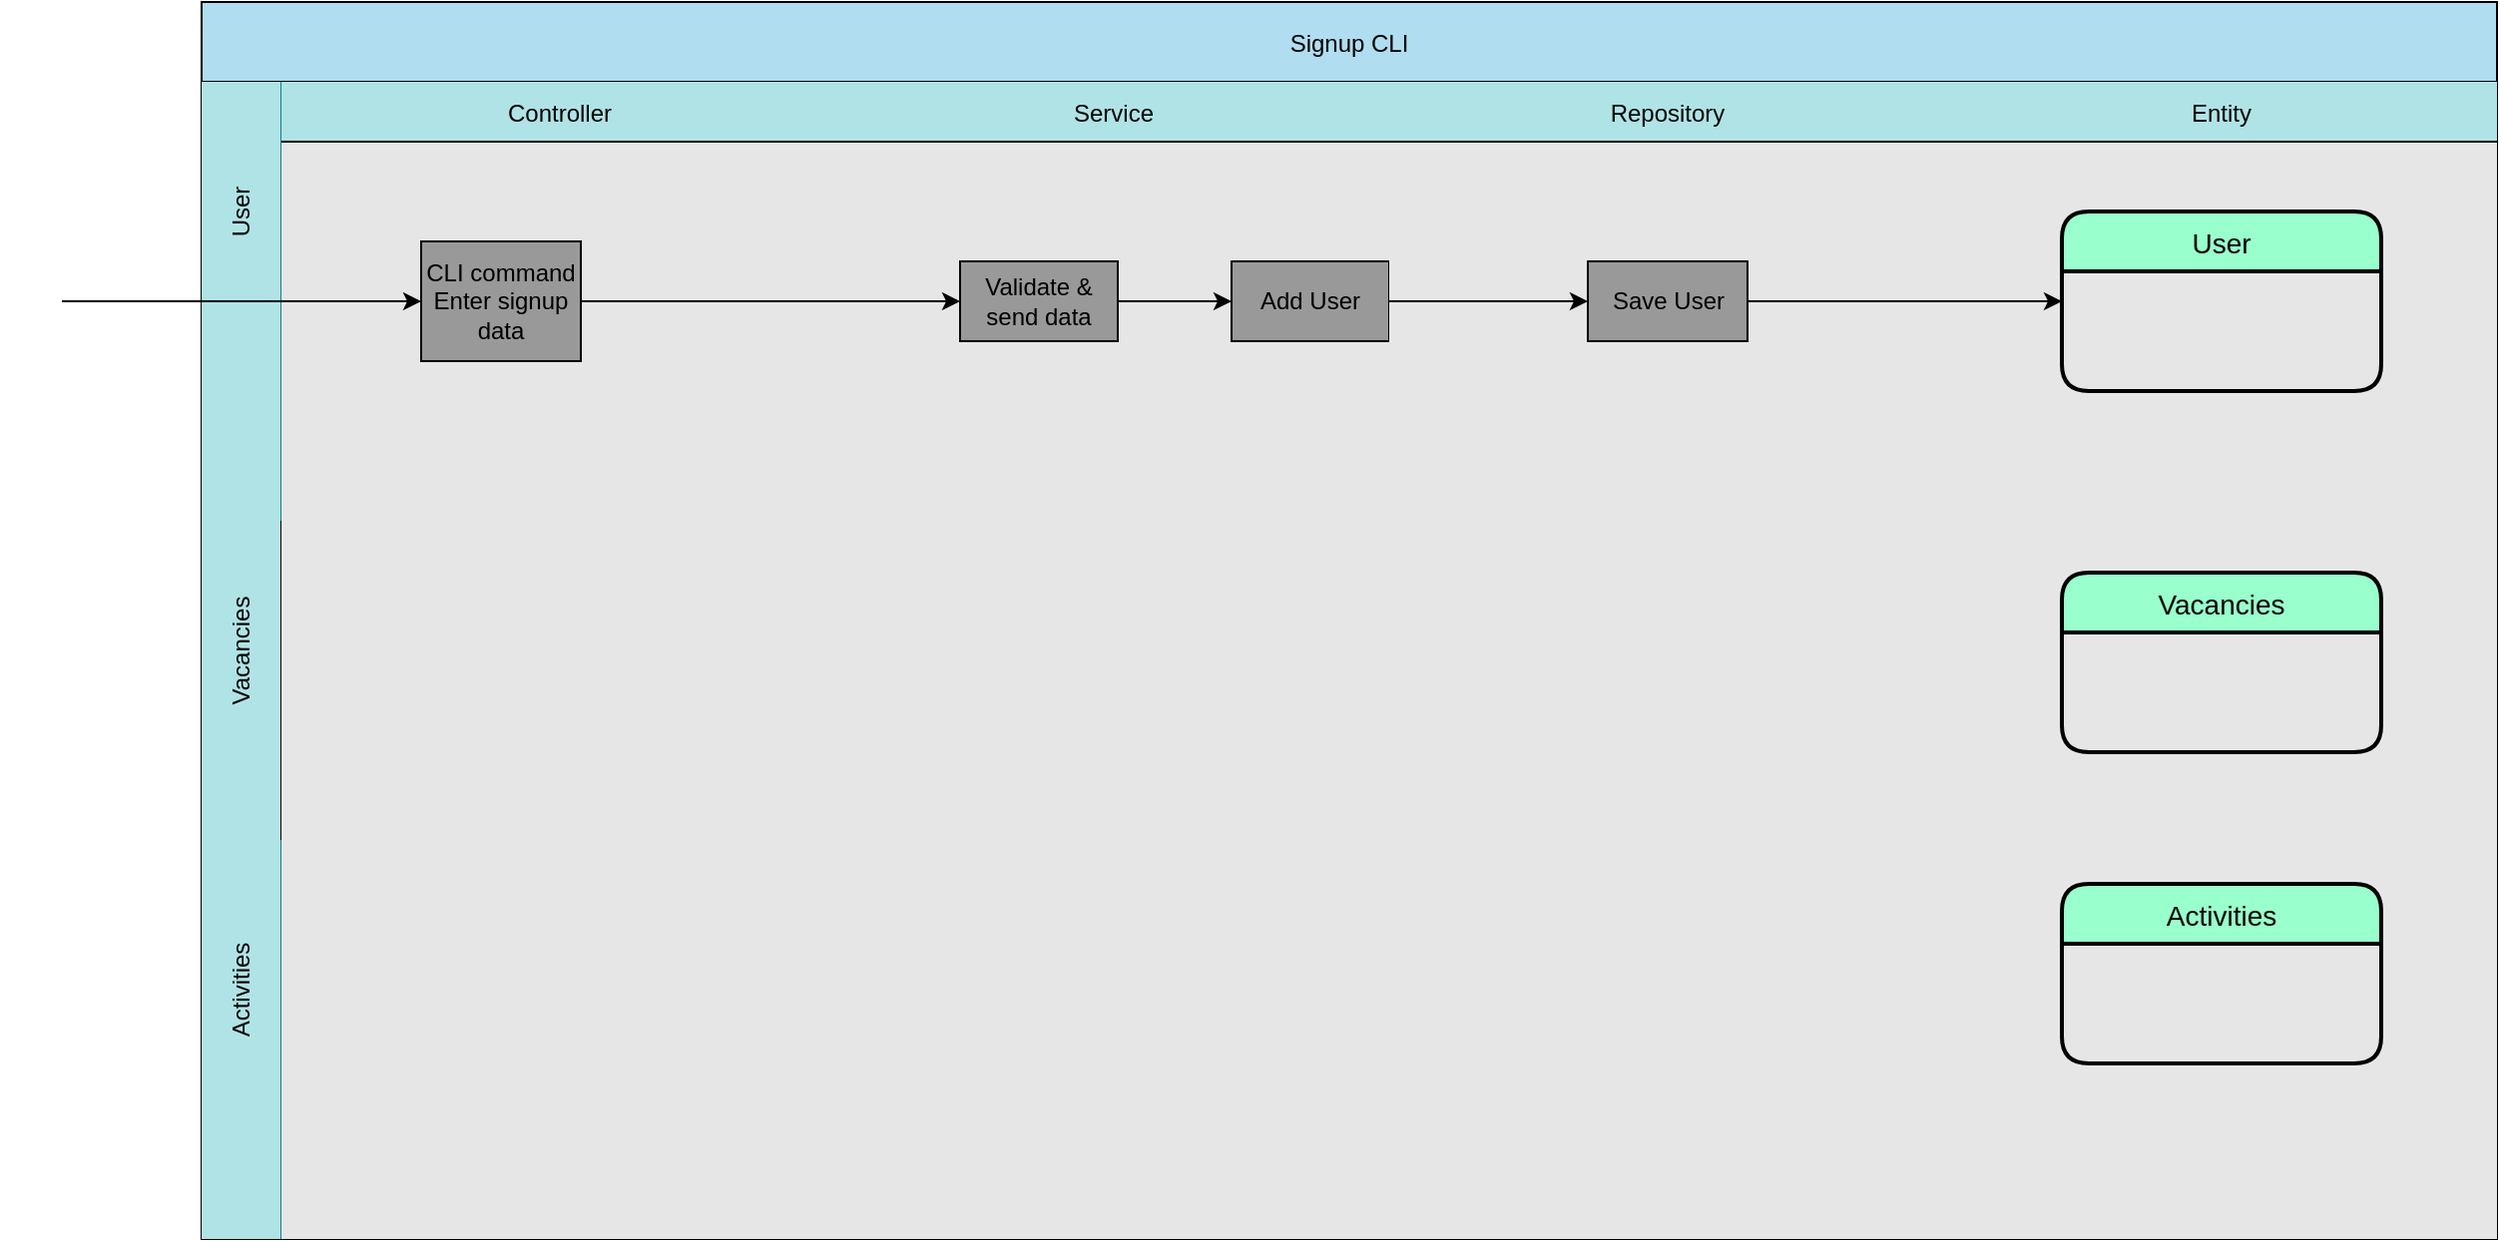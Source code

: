 <mxfile>
    <diagram id="emAOhAam9ttTufPD9syf" name="Page-1">
        <mxGraphModel dx="1563" dy="571" grid="1" gridSize="10" guides="1" tooltips="1" connect="1" arrows="1" fold="1" page="1" pageScale="1" pageWidth="850" pageHeight="1100" math="0" shadow="0">
            <root>
                <mxCell id="0"/>
                <mxCell id="1" parent="0"/>
                <mxCell id="2" value="Signup CLI" style="shape=table;childLayout=tableLayout;startSize=40;collapsible=0;recursiveResize=0;expand=0;fillColor=#b1ddf0;strokeColor=#000000;fontColor=#000000;" parent="1" vertex="1">
                    <mxGeometry x="-60" y="10" width="1150" height="620" as="geometry"/>
                </mxCell>
                <mxCell id="3" value="" style="shape=tableRow;horizontal=0;swimlaneHead=0;swimlaneBody=0;top=0;left=0;bottom=0;right=0;dropTarget=0;fontStyle=0;fillColor=#b0e3e6;points=[[0,0.5],[1,0.5]];portConstraint=eastwest;startSize=40;collapsible=0;recursiveResize=0;expand=0;strokeColor=#0e8088;fontColor=#000000;" parent="2" vertex="1">
                    <mxGeometry y="40" width="1150" height="220" as="geometry"/>
                </mxCell>
                <mxCell id="4" value="Controller" style="swimlane;swimlaneHead=0;swimlaneBody=0;fontStyle=0;connectable=0;fillColor=#b0e3e6;startSize=30;collapsible=0;recursiveResize=0;expand=0;strokeColor=#000000;fontColor=#000000;swimlaneFillColor=#E6E6E6;" parent="3" vertex="1">
                    <mxGeometry x="40" width="279" height="220" as="geometry">
                        <mxRectangle width="279" height="220" as="alternateBounds"/>
                    </mxGeometry>
                </mxCell>
                <mxCell id="5" value="CLI command&lt;br&gt;Enter signup data" style="whiteSpace=wrap;html=1;fillColor=#999999;fillStyle=auto;fontColor=#000000;" parent="4" vertex="1">
                    <mxGeometry x="70" y="80" width="80" height="60" as="geometry"/>
                </mxCell>
                <mxCell id="6" value="Service" style="swimlane;swimlaneHead=0;swimlaneBody=0;fontStyle=0;connectable=0;fillColor=#b0e3e6;startSize=30;collapsible=0;recursiveResize=0;expand=0;strokeColor=#000000;fontColor=#000000;swimlaneFillColor=#E6E6E6;" parent="3" vertex="1">
                    <mxGeometry x="319" width="276" height="220" as="geometry">
                        <mxRectangle width="276" height="220" as="alternateBounds"/>
                    </mxGeometry>
                </mxCell>
                <mxCell id="73" style="edgeStyle=none;html=1;exitX=1;exitY=0.5;exitDx=0;exitDy=0;strokeColor=#000000;" edge="1" parent="6" source="7" target="72">
                    <mxGeometry relative="1" as="geometry"/>
                </mxCell>
                <mxCell id="7" value="Validate &amp;amp; send data" style="whiteSpace=wrap;html=1;fillColor=#999999;fontColor=#000000;" parent="6" vertex="1">
                    <mxGeometry x="61" y="90" width="79" height="40" as="geometry"/>
                </mxCell>
                <mxCell id="72" value="Add User" style="whiteSpace=wrap;html=1;fillColor=#999999;fontColor=#000000;" vertex="1" parent="6">
                    <mxGeometry x="197" y="90" width="79" height="40" as="geometry"/>
                </mxCell>
                <mxCell id="8" value="Repository" style="swimlane;swimlaneHead=0;swimlaneBody=0;fontStyle=0;connectable=0;fillColor=#b0e3e6;startSize=30;collapsible=0;recursiveResize=0;expand=0;strokeColor=#000000;fontColor=#000000;swimlaneFillColor=#E6E6E6;" parent="3" vertex="1">
                    <mxGeometry x="595" width="279" height="220" as="geometry">
                        <mxRectangle width="279" height="220" as="alternateBounds"/>
                    </mxGeometry>
                </mxCell>
                <mxCell id="9" value="Save User" style="whiteSpace=wrap;html=1;fillColor=#999999;fontColor=#000000;" parent="8" vertex="1">
                    <mxGeometry x="99.5" y="90" width="80" height="40" as="geometry"/>
                </mxCell>
                <mxCell id="10" value="Entity" style="swimlane;swimlaneHead=0;swimlaneBody=0;fontStyle=0;connectable=0;fillColor=#b0e3e6;startSize=30;collapsible=0;recursiveResize=0;expand=0;strokeColor=#000000;fontColor=#000000;swimlaneFillColor=#E6E6E6;" parent="3" vertex="1">
                    <mxGeometry x="874" width="276" height="220" as="geometry">
                        <mxRectangle width="276" height="220" as="alternateBounds"/>
                    </mxGeometry>
                </mxCell>
                <mxCell id="26" value="User" style="swimlane;childLayout=stackLayout;horizontal=1;startSize=30;horizontalStack=0;rounded=1;fontSize=14;fontStyle=0;strokeWidth=2;resizeParent=0;resizeLast=1;shadow=0;dashed=0;align=center;fillColor=#99FFCC;strokeColor=#000000;fontColor=#000000;" parent="10" vertex="1">
                    <mxGeometry x="58" y="65" width="160" height="90" as="geometry"/>
                </mxCell>
                <mxCell id="12" style="edgeStyle=none;html=1;entryX=0;entryY=0.5;entryDx=0;entryDy=0;strokeColor=#000000;" parent="3" source="5" target="7" edge="1">
                    <mxGeometry relative="1" as="geometry"/>
                </mxCell>
                <mxCell id="51" style="edgeStyle=none;html=1;entryX=0;entryY=0.5;entryDx=0;entryDy=0;strokeColor=#000000;fontColor=#000000;" parent="3" source="9" target="26" edge="1">
                    <mxGeometry relative="1" as="geometry"/>
                </mxCell>
                <mxCell id="74" style="edgeStyle=none;html=1;entryX=0;entryY=0.5;entryDx=0;entryDy=0;strokeColor=#000000;" edge="1" parent="3" source="72" target="9">
                    <mxGeometry relative="1" as="geometry"/>
                </mxCell>
                <mxCell id="15" value="" style="shape=tableRow;horizontal=0;swimlaneHead=0;swimlaneBody=0;top=0;left=0;bottom=0;right=0;dropTarget=0;fontStyle=0;fillColor=#b0e3e6;points=[[0,0.5],[1,0.5]];portConstraint=eastwest;startSize=40;collapsible=0;recursiveResize=0;expand=0;strokeColor=#000000;" parent="2" vertex="1">
                    <mxGeometry y="260" width="1150" height="160" as="geometry"/>
                </mxCell>
                <mxCell id="16" value="" style="swimlane;swimlaneHead=0;swimlaneBody=0;fontStyle=0;connectable=0;fillColor=none;startSize=0;collapsible=0;recursiveResize=0;expand=0;swimlaneFillColor=#E6E6E6;strokeColor=#000000;" parent="15" vertex="1">
                    <mxGeometry x="40" width="279" height="160" as="geometry">
                        <mxRectangle width="279" height="160" as="alternateBounds"/>
                    </mxGeometry>
                </mxCell>
                <mxCell id="17" value="" style="swimlane;swimlaneHead=0;swimlaneBody=0;fontStyle=0;connectable=0;fillColor=none;startSize=0;collapsible=0;recursiveResize=0;expand=0;swimlaneFillColor=#E6E6E6;strokeColor=#000000;fontColor=#000000;" parent="15" vertex="1">
                    <mxGeometry x="319" width="276" height="160" as="geometry">
                        <mxRectangle width="276" height="160" as="alternateBounds"/>
                    </mxGeometry>
                </mxCell>
                <mxCell id="18" value="" style="swimlane;swimlaneHead=0;swimlaneBody=0;fontStyle=0;connectable=0;fillColor=none;startSize=0;collapsible=0;recursiveResize=0;expand=0;swimlaneFillColor=#E6E6E6;strokeColor=#000000;" parent="15" vertex="1">
                    <mxGeometry x="595" width="279" height="160" as="geometry">
                        <mxRectangle width="279" height="160" as="alternateBounds"/>
                    </mxGeometry>
                </mxCell>
                <mxCell id="19" value="" style="swimlane;swimlaneHead=0;swimlaneBody=0;fontStyle=0;connectable=0;fillColor=none;startSize=0;collapsible=0;recursiveResize=0;expand=0;swimlaneFillColor=#E6E6E6;strokeColor=#000000;" parent="15" vertex="1">
                    <mxGeometry x="874" width="276" height="160" as="geometry">
                        <mxRectangle width="276" height="160" as="alternateBounds"/>
                    </mxGeometry>
                </mxCell>
                <mxCell id="32" value="Vacancies" style="swimlane;childLayout=stackLayout;horizontal=1;startSize=30;horizontalStack=0;rounded=1;fontSize=14;fontStyle=0;strokeWidth=2;resizeParent=0;resizeLast=1;shadow=0;dashed=0;align=center;fillColor=#99FFCC;strokeColor=#000000;fontColor=#000000;" parent="19" vertex="1">
                    <mxGeometry x="58" y="26" width="160" height="90" as="geometry"/>
                </mxCell>
                <mxCell id="21" value="" style="shape=tableRow;horizontal=0;swimlaneHead=0;swimlaneBody=0;top=0;left=0;bottom=0;right=0;dropTarget=0;fontStyle=0;fillColor=#b0e3e6;points=[[0,0.5],[1,0.5]];portConstraint=eastwest;startSize=40;collapsible=0;recursiveResize=0;expand=0;strokeColor=#0e8088;" parent="2" vertex="1">
                    <mxGeometry y="420" width="1150" height="200" as="geometry"/>
                </mxCell>
                <mxCell id="22" value="" style="swimlane;swimlaneHead=0;swimlaneBody=0;fontStyle=0;connectable=0;fillColor=none;startSize=0;collapsible=0;recursiveResize=0;expand=0;swimlaneFillColor=#E6E6E6;strokeColor=#000000;" parent="21" vertex="1">
                    <mxGeometry x="40" width="279" height="200" as="geometry">
                        <mxRectangle width="279" height="200" as="alternateBounds"/>
                    </mxGeometry>
                </mxCell>
                <mxCell id="23" value="" style="swimlane;swimlaneHead=0;swimlaneBody=0;fontStyle=0;connectable=0;fillColor=none;startSize=0;collapsible=0;recursiveResize=0;expand=0;swimlaneFillColor=#E6E6E6;strokeColor=#000000;" parent="21" vertex="1">
                    <mxGeometry x="319" width="276" height="200" as="geometry">
                        <mxRectangle width="276" height="200" as="alternateBounds"/>
                    </mxGeometry>
                </mxCell>
                <mxCell id="24" value="" style="swimlane;swimlaneHead=0;swimlaneBody=0;fontStyle=0;connectable=0;fillColor=none;startSize=0;collapsible=0;recursiveResize=0;expand=0;fontColor=#000000;swimlaneFillColor=#E6E6E6;strokeColor=#000000;" parent="21" vertex="1">
                    <mxGeometry x="595" width="279" height="200" as="geometry">
                        <mxRectangle width="279" height="200" as="alternateBounds"/>
                    </mxGeometry>
                </mxCell>
                <mxCell id="25" value="" style="swimlane;swimlaneHead=0;swimlaneBody=0;fontStyle=0;connectable=0;fillColor=none;startSize=0;collapsible=0;recursiveResize=0;expand=0;swimlaneFillColor=#E6E6E6;strokeColor=#000000;" parent="21" vertex="1">
                    <mxGeometry x="874" width="276" height="200" as="geometry">
                        <mxRectangle width="276" height="200" as="alternateBounds"/>
                    </mxGeometry>
                </mxCell>
                <mxCell id="38" value="Activities" style="swimlane;childLayout=stackLayout;horizontal=1;startSize=30;horizontalStack=0;rounded=1;fontSize=14;fontStyle=0;strokeWidth=2;resizeParent=0;resizeLast=1;shadow=0;dashed=0;align=center;fillColor=#99FFCC;strokeColor=#000000;fontColor=#000000;" parent="25" vertex="1">
                    <mxGeometry x="58" y="22" width="160" height="90" as="geometry"/>
                </mxCell>
                <mxCell id="41" value="&lt;font color=&quot;#000000&quot;&gt;User&lt;/font&gt;" style="text;strokeColor=none;align=center;fillColor=none;html=1;verticalAlign=middle;whiteSpace=wrap;rounded=0;rotation=-90;" parent="1" vertex="1">
                    <mxGeometry x="-70" y="100" width="60" height="30" as="geometry"/>
                </mxCell>
                <mxCell id="42" value="&lt;font color=&quot;#000000&quot;&gt;Vacancies&lt;/font&gt;" style="text;strokeColor=none;align=center;fillColor=none;html=1;verticalAlign=middle;whiteSpace=wrap;rounded=0;rotation=-90;" parent="1" vertex="1">
                    <mxGeometry x="-70" y="320" width="60" height="30" as="geometry"/>
                </mxCell>
                <mxCell id="43" value="&lt;font color=&quot;#000000&quot;&gt;Activities&lt;/font&gt;" style="text;strokeColor=none;align=center;fillColor=none;html=1;verticalAlign=middle;whiteSpace=wrap;rounded=0;rotation=-90;" parent="1" vertex="1">
                    <mxGeometry x="-70" y="490" width="60" height="30" as="geometry"/>
                </mxCell>
                <mxCell id="44" style="edgeStyle=none;html=1;strokeColor=#000000;" parent="1" source="45" target="5" edge="1">
                    <mxGeometry relative="1" as="geometry"/>
                </mxCell>
                <mxCell id="45" value="&lt;font color=&quot;#ffffff&quot;&gt;Actor&lt;/font&gt;" style="shape=umlActor;verticalLabelPosition=bottom;verticalAlign=top;html=1;outlineConnect=0;strokeColor=#FFFFFF;fillColor=none;" parent="1" vertex="1">
                    <mxGeometry x="-160" y="130" width="30" height="60" as="geometry"/>
                </mxCell>
            </root>
        </mxGraphModel>
    </diagram>
</mxfile>